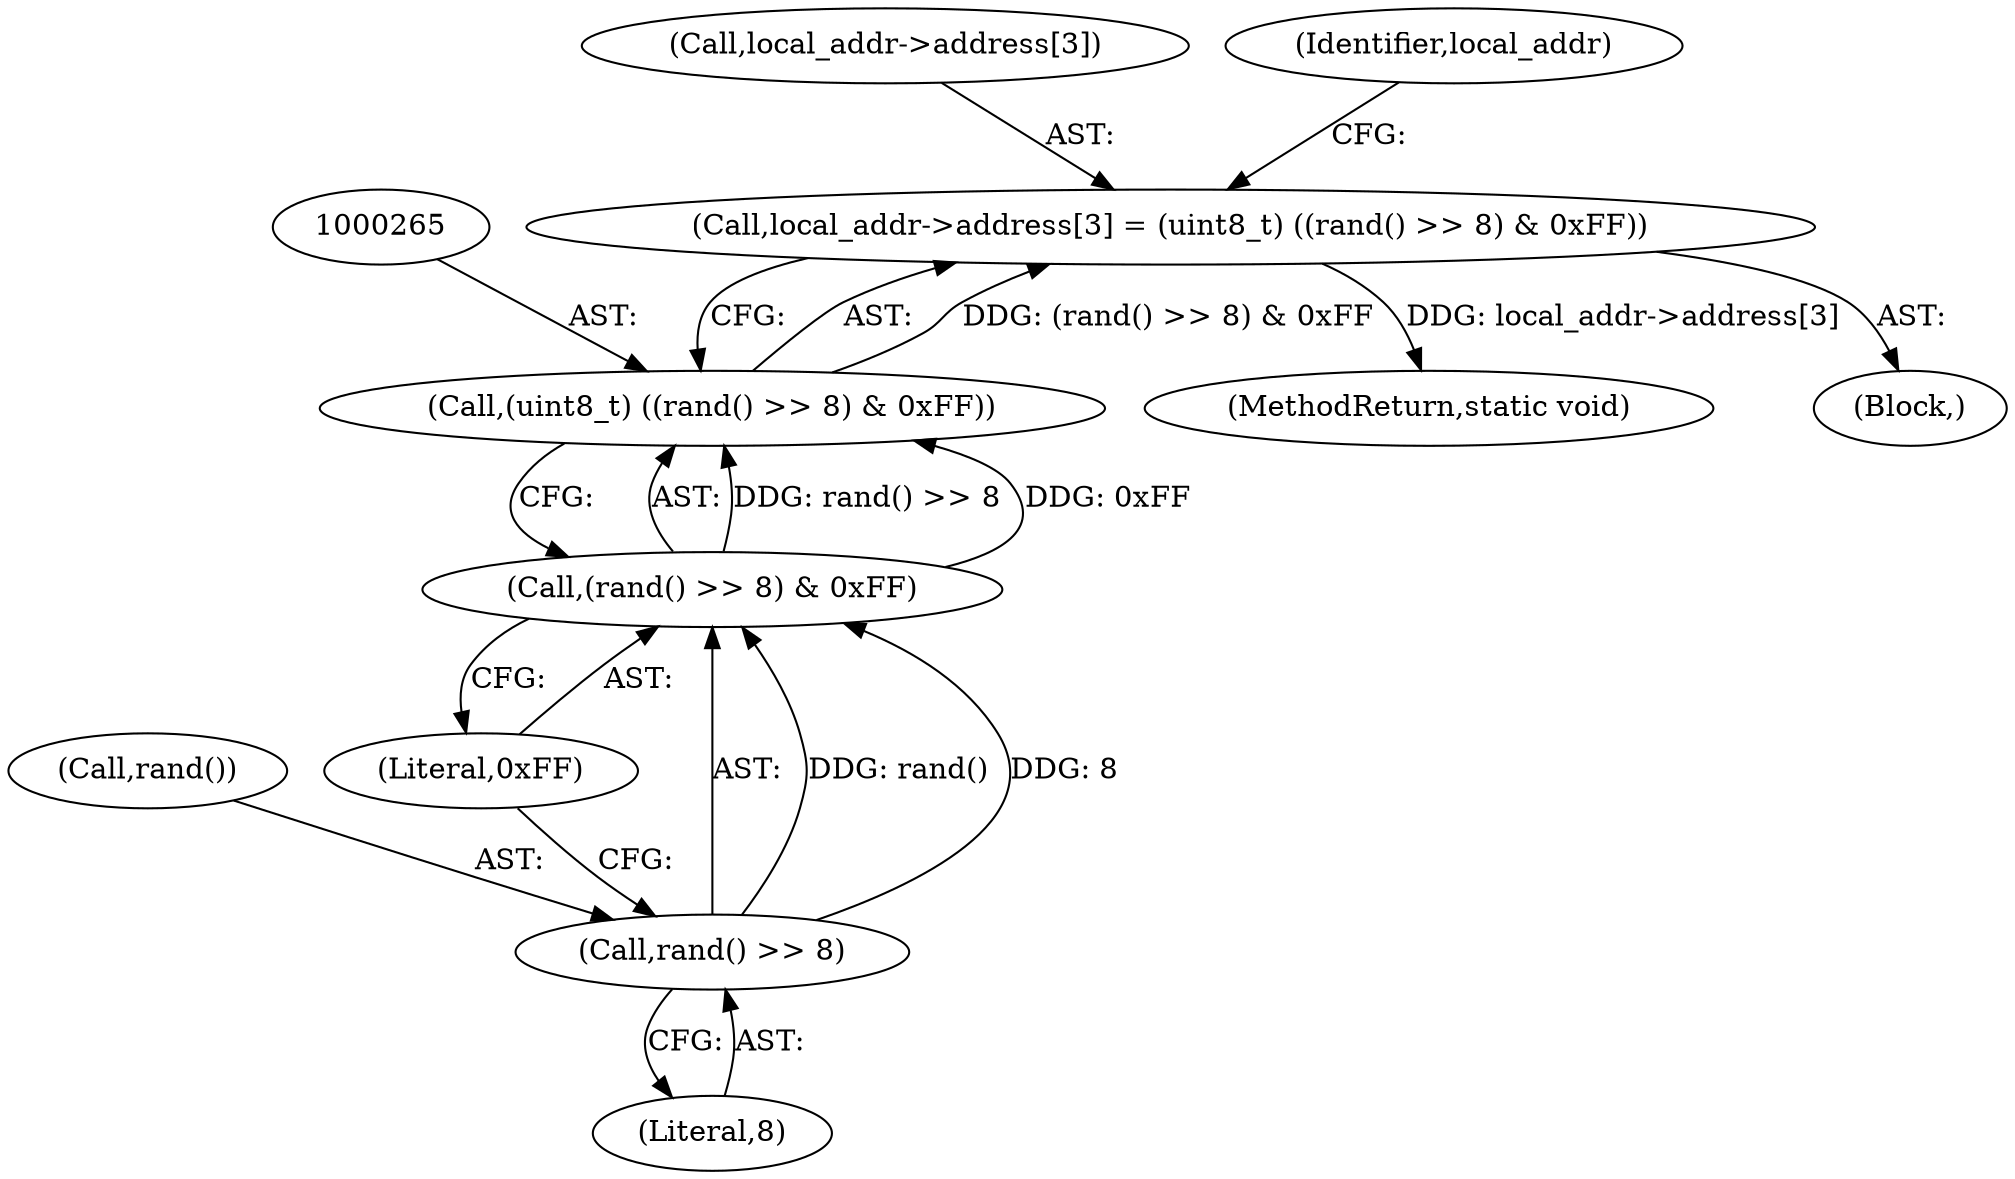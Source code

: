 digraph "0_Android_472271b153c5dc53c28beac55480a8d8434b2d5c_12@array" {
"1000258" [label="(Call,local_addr->address[3] = (uint8_t) ((rand() >> 8) & 0xFF))"];
"1000264" [label="(Call,(uint8_t) ((rand() >> 8) & 0xFF))"];
"1000266" [label="(Call,(rand() >> 8) & 0xFF)"];
"1000267" [label="(Call,rand() >> 8)"];
"1000268" [label="(Call,rand())"];
"1000259" [label="(Call,local_addr->address[3])"];
"1000349" [label="(MethodReturn,static void)"];
"1000270" [label="(Literal,0xFF)"];
"1000269" [label="(Literal,8)"];
"1000274" [label="(Identifier,local_addr)"];
"1000267" [label="(Call,rand() >> 8)"];
"1000266" [label="(Call,(rand() >> 8) & 0xFF)"];
"1000264" [label="(Call,(uint8_t) ((rand() >> 8) & 0xFF))"];
"1000258" [label="(Call,local_addr->address[3] = (uint8_t) ((rand() >> 8) & 0xFF))"];
"1000224" [label="(Block,)"];
"1000258" -> "1000224"  [label="AST: "];
"1000258" -> "1000264"  [label="CFG: "];
"1000259" -> "1000258"  [label="AST: "];
"1000264" -> "1000258"  [label="AST: "];
"1000274" -> "1000258"  [label="CFG: "];
"1000258" -> "1000349"  [label="DDG: local_addr->address[3]"];
"1000264" -> "1000258"  [label="DDG: (rand() >> 8) & 0xFF"];
"1000264" -> "1000266"  [label="CFG: "];
"1000265" -> "1000264"  [label="AST: "];
"1000266" -> "1000264"  [label="AST: "];
"1000266" -> "1000264"  [label="DDG: rand() >> 8"];
"1000266" -> "1000264"  [label="DDG: 0xFF"];
"1000266" -> "1000270"  [label="CFG: "];
"1000267" -> "1000266"  [label="AST: "];
"1000270" -> "1000266"  [label="AST: "];
"1000267" -> "1000266"  [label="DDG: rand()"];
"1000267" -> "1000266"  [label="DDG: 8"];
"1000267" -> "1000269"  [label="CFG: "];
"1000268" -> "1000267"  [label="AST: "];
"1000269" -> "1000267"  [label="AST: "];
"1000270" -> "1000267"  [label="CFG: "];
}
